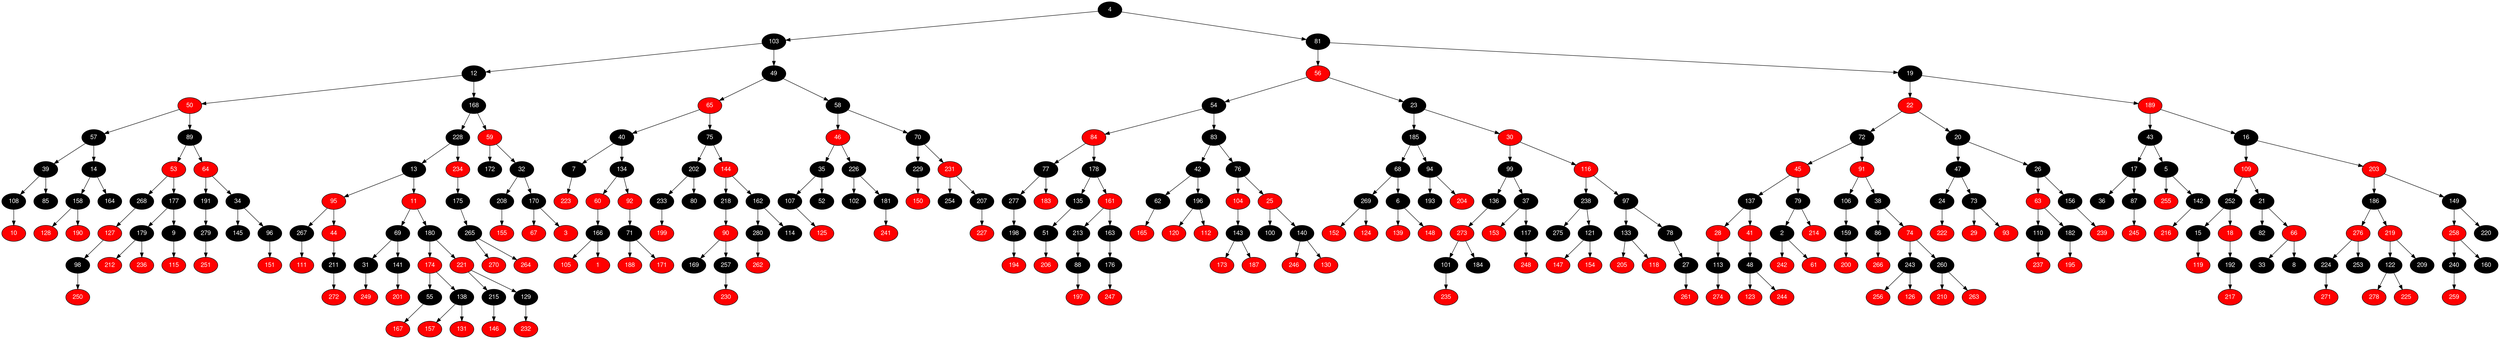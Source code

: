 digraph RB_Teste {
	node [fontname="Helvetica,Arial,sans-serif" style="filled"]
	edge [fontname="Helvetica,Arial,sans-serif" color="black"]

	{
		node [fillcolor=" black" fontcolor=" white"] 4 
		node [fillcolor=" black" fontcolor=" white"] 103 
		node [fillcolor=" black" fontcolor=" white"] 12 
		node [fillcolor=" red" fontcolor=" white"] 50 
		node [fillcolor=" black" fontcolor=" white"] 57 
		node [fillcolor=" black" fontcolor=" white"] 39 
		node [fillcolor=" black" fontcolor=" white"] 108 
		node [fillcolor=" red" fontcolor=" white"] 10 
		node [fillcolor=" black" fontcolor=" white"] 85 
		node [fillcolor=" black" fontcolor=" white"] 14 
		node [fillcolor=" black" fontcolor=" white"] 158 
		node [fillcolor=" red" fontcolor=" white"] 128 
		node [fillcolor=" red" fontcolor=" white"] 190 
		node [fillcolor=" black" fontcolor=" white"] 164 
		node [fillcolor=" black" fontcolor=" white"] 89 
		node [fillcolor=" red" fontcolor=" white"] 53 
		node [fillcolor=" black" fontcolor=" white"] 268 
		node [fillcolor=" red" fontcolor=" white"] 127 
		node [fillcolor=" black" fontcolor=" white"] 98 
		node [fillcolor=" red" fontcolor=" white"] 250 
		node [fillcolor=" black" fontcolor=" white"] 177 
		node [fillcolor=" black" fontcolor=" white"] 179 
		node [fillcolor=" red" fontcolor=" white"] 212 
		node [fillcolor=" red" fontcolor=" white"] 236 
		node [fillcolor=" black" fontcolor=" white"] 9 
		node [fillcolor=" red" fontcolor=" white"] 115 
		node [fillcolor=" red" fontcolor=" white"] 64 
		node [fillcolor=" black" fontcolor=" white"] 191 
		node [fillcolor=" black" fontcolor=" white"] 279 
		node [fillcolor=" red" fontcolor=" white"] 251 
		node [fillcolor=" black" fontcolor=" white"] 34 
		node [fillcolor=" black" fontcolor=" white"] 145 
		node [fillcolor=" black" fontcolor=" white"] 96 
		node [fillcolor=" red" fontcolor=" white"] 151 
		node [fillcolor=" black" fontcolor=" white"] 168 
		node [fillcolor=" black" fontcolor=" white"] 228 
		node [fillcolor=" black" fontcolor=" white"] 13 
		node [fillcolor=" red" fontcolor=" white"] 95 
		node [fillcolor=" black" fontcolor=" white"] 267 
		node [fillcolor=" red" fontcolor=" white"] 111 
		node [fillcolor=" red" fontcolor=" white"] 44 
		node [fillcolor=" black" fontcolor=" white"] 211 
		node [fillcolor=" red" fontcolor=" white"] 272 
		node [fillcolor=" red" fontcolor=" white"] 11 
		node [fillcolor=" black" fontcolor=" white"] 69 
		node [fillcolor=" black" fontcolor=" white"] 31 
		node [fillcolor=" red" fontcolor=" white"] 249 
		node [fillcolor=" black" fontcolor=" white"] 141 
		node [fillcolor=" red" fontcolor=" white"] 201 
		node [fillcolor=" black" fontcolor=" white"] 180 
		node [fillcolor=" red" fontcolor=" white"] 174 
		node [fillcolor=" black" fontcolor=" white"] 55 
		node [fillcolor=" red" fontcolor=" white"] 167 
		node [fillcolor=" black" fontcolor=" white"] 138 
		node [fillcolor=" red" fontcolor=" white"] 157 
		node [fillcolor=" red" fontcolor=" white"] 131 
		node [fillcolor=" red" fontcolor=" white"] 221 
		node [fillcolor=" black" fontcolor=" white"] 215 
		node [fillcolor=" red" fontcolor=" white"] 146 
		node [fillcolor=" black" fontcolor=" white"] 129 
		node [fillcolor=" red" fontcolor=" white"] 232 
		node [fillcolor=" red" fontcolor=" white"] 234 
		node [fillcolor=" black" fontcolor=" white"] 175 
		node [fillcolor=" black" fontcolor=" white"] 265 
		node [fillcolor=" red" fontcolor=" white"] 270 
		node [fillcolor=" red" fontcolor=" white"] 264 
		node [fillcolor=" red" fontcolor=" white"] 59 
		node [fillcolor=" black" fontcolor=" white"] 172 
		node [fillcolor=" black" fontcolor=" white"] 32 
		node [fillcolor=" black" fontcolor=" white"] 208 
		node [fillcolor=" red" fontcolor=" white"] 155 
		node [fillcolor=" black" fontcolor=" white"] 170 
		node [fillcolor=" red" fontcolor=" white"] 67 
		node [fillcolor=" red" fontcolor=" white"] 3 
		node [fillcolor=" black" fontcolor=" white"] 49 
		node [fillcolor=" red" fontcolor=" white"] 65 
		node [fillcolor=" black" fontcolor=" white"] 40 
		node [fillcolor=" black" fontcolor=" white"] 7 
		node [fillcolor=" red" fontcolor=" white"] 223 
		node [fillcolor=" black" fontcolor=" white"] 134 
		node [fillcolor=" red" fontcolor=" white"] 60 
		node [fillcolor=" black" fontcolor=" white"] 166 
		node [fillcolor=" red" fontcolor=" white"] 105 
		node [fillcolor=" red" fontcolor=" white"] 1 
		node [fillcolor=" red" fontcolor=" white"] 92 
		node [fillcolor=" black" fontcolor=" white"] 71 
		node [fillcolor=" red" fontcolor=" white"] 188 
		node [fillcolor=" red" fontcolor=" white"] 171 
		node [fillcolor=" black" fontcolor=" white"] 75 
		node [fillcolor=" black" fontcolor=" white"] 202 
		node [fillcolor=" black" fontcolor=" white"] 233 
		node [fillcolor=" red" fontcolor=" white"] 199 
		node [fillcolor=" black" fontcolor=" white"] 80 
		node [fillcolor=" red" fontcolor=" white"] 144 
		node [fillcolor=" black" fontcolor=" white"] 218 
		node [fillcolor=" red" fontcolor=" white"] 90 
		node [fillcolor=" black" fontcolor=" white"] 169 
		node [fillcolor=" black" fontcolor=" white"] 257 
		node [fillcolor=" red" fontcolor=" white"] 230 
		node [fillcolor=" black" fontcolor=" white"] 162 
		node [fillcolor=" black" fontcolor=" white"] 280 
		node [fillcolor=" red" fontcolor=" white"] 262 
		node [fillcolor=" black" fontcolor=" white"] 114 
		node [fillcolor=" black" fontcolor=" white"] 58 
		node [fillcolor=" red" fontcolor=" white"] 46 
		node [fillcolor=" black" fontcolor=" white"] 35 
		node [fillcolor=" black" fontcolor=" white"] 107 
		node [fillcolor=" red" fontcolor=" white"] 125 
		node [fillcolor=" black" fontcolor=" white"] 52 
		node [fillcolor=" black" fontcolor=" white"] 226 
		node [fillcolor=" black" fontcolor=" white"] 102 
		node [fillcolor=" black" fontcolor=" white"] 181 
		node [fillcolor=" red" fontcolor=" white"] 241 
		node [fillcolor=" black" fontcolor=" white"] 70 
		node [fillcolor=" black" fontcolor=" white"] 229 
		node [fillcolor=" red" fontcolor=" white"] 150 
		node [fillcolor=" red" fontcolor=" white"] 231 
		node [fillcolor=" black" fontcolor=" white"] 254 
		node [fillcolor=" black" fontcolor=" white"] 207 
		node [fillcolor=" red" fontcolor=" white"] 227 
		node [fillcolor=" black" fontcolor=" white"] 81 
		node [fillcolor=" red" fontcolor=" white"] 56 
		node [fillcolor=" black" fontcolor=" white"] 54 
		node [fillcolor=" red" fontcolor=" white"] 84 
		node [fillcolor=" black" fontcolor=" white"] 77 
		node [fillcolor=" black" fontcolor=" white"] 277 
		node [fillcolor=" black" fontcolor=" white"] 198 
		node [fillcolor=" red" fontcolor=" white"] 194 
		node [fillcolor=" red" fontcolor=" white"] 183 
		node [fillcolor=" black" fontcolor=" white"] 178 
		node [fillcolor=" black" fontcolor=" white"] 135 
		node [fillcolor=" black" fontcolor=" white"] 51 
		node [fillcolor=" red" fontcolor=" white"] 206 
		node [fillcolor=" red" fontcolor=" white"] 161 
		node [fillcolor=" black" fontcolor=" white"] 213 
		node [fillcolor=" black" fontcolor=" white"] 88 
		node [fillcolor=" red" fontcolor=" white"] 197 
		node [fillcolor=" black" fontcolor=" white"] 163 
		node [fillcolor=" black" fontcolor=" white"] 176 
		node [fillcolor=" red" fontcolor=" white"] 247 
		node [fillcolor=" black" fontcolor=" white"] 83 
		node [fillcolor=" black" fontcolor=" white"] 42 
		node [fillcolor=" black" fontcolor=" white"] 62 
		node [fillcolor=" red" fontcolor=" white"] 165 
		node [fillcolor=" black" fontcolor=" white"] 196 
		node [fillcolor=" red" fontcolor=" white"] 120 
		node [fillcolor=" red" fontcolor=" white"] 112 
		node [fillcolor=" black" fontcolor=" white"] 76 
		node [fillcolor=" red" fontcolor=" white"] 104 
		node [fillcolor=" black" fontcolor=" white"] 143 
		node [fillcolor=" red" fontcolor=" white"] 173 
		node [fillcolor=" red" fontcolor=" white"] 187 
		node [fillcolor=" red" fontcolor=" white"] 25 
		node [fillcolor=" black" fontcolor=" white"] 100 
		node [fillcolor=" black" fontcolor=" white"] 140 
		node [fillcolor=" red" fontcolor=" white"] 246 
		node [fillcolor=" red" fontcolor=" white"] 130 
		node [fillcolor=" black" fontcolor=" white"] 23 
		node [fillcolor=" black" fontcolor=" white"] 185 
		node [fillcolor=" black" fontcolor=" white"] 68 
		node [fillcolor=" black" fontcolor=" white"] 269 
		node [fillcolor=" red" fontcolor=" white"] 152 
		node [fillcolor=" red" fontcolor=" white"] 124 
		node [fillcolor=" black" fontcolor=" white"] 6 
		node [fillcolor=" red" fontcolor=" white"] 139 
		node [fillcolor=" red" fontcolor=" white"] 148 
		node [fillcolor=" black" fontcolor=" white"] 94 
		node [fillcolor=" black" fontcolor=" white"] 193 
		node [fillcolor=" red" fontcolor=" white"] 204 
		node [fillcolor=" red" fontcolor=" white"] 30 
		node [fillcolor=" black" fontcolor=" white"] 99 
		node [fillcolor=" black" fontcolor=" white"] 136 
		node [fillcolor=" red" fontcolor=" white"] 273 
		node [fillcolor=" black" fontcolor=" white"] 101 
		node [fillcolor=" red" fontcolor=" white"] 235 
		node [fillcolor=" black" fontcolor=" white"] 184 
		node [fillcolor=" black" fontcolor=" white"] 37 
		node [fillcolor=" red" fontcolor=" white"] 153 
		node [fillcolor=" black" fontcolor=" white"] 117 
		node [fillcolor=" red" fontcolor=" white"] 248 
		node [fillcolor=" red" fontcolor=" white"] 116 
		node [fillcolor=" black" fontcolor=" white"] 238 
		node [fillcolor=" black" fontcolor=" white"] 275 
		node [fillcolor=" black" fontcolor=" white"] 121 
		node [fillcolor=" red" fontcolor=" white"] 147 
		node [fillcolor=" red" fontcolor=" white"] 154 
		node [fillcolor=" black" fontcolor=" white"] 97 
		node [fillcolor=" black" fontcolor=" white"] 133 
		node [fillcolor=" red" fontcolor=" white"] 205 
		node [fillcolor=" red" fontcolor=" white"] 118 
		node [fillcolor=" black" fontcolor=" white"] 78 
		node [fillcolor=" black" fontcolor=" white"] 27 
		node [fillcolor=" red" fontcolor=" white"] 261 
		node [fillcolor=" black" fontcolor=" white"] 19 
		node [fillcolor=" red" fontcolor=" white"] 22 
		node [fillcolor=" black" fontcolor=" white"] 72 
		node [fillcolor=" red" fontcolor=" white"] 45 
		node [fillcolor=" black" fontcolor=" white"] 137 
		node [fillcolor=" red" fontcolor=" white"] 28 
		node [fillcolor=" black" fontcolor=" white"] 113 
		node [fillcolor=" red" fontcolor=" white"] 274 
		node [fillcolor=" red" fontcolor=" white"] 41 
		node [fillcolor=" black" fontcolor=" white"] 48 
		node [fillcolor=" red" fontcolor=" white"] 123 
		node [fillcolor=" red" fontcolor=" white"] 244 
		node [fillcolor=" black" fontcolor=" white"] 79 
		node [fillcolor=" black" fontcolor=" white"] 2 
		node [fillcolor=" red" fontcolor=" white"] 242 
		node [fillcolor=" red" fontcolor=" white"] 61 
		node [fillcolor=" red" fontcolor=" white"] 214 
		node [fillcolor=" red" fontcolor=" white"] 91 
		node [fillcolor=" black" fontcolor=" white"] 106 
		node [fillcolor=" black" fontcolor=" white"] 159 
		node [fillcolor=" red" fontcolor=" white"] 200 
		node [fillcolor=" black" fontcolor=" white"] 38 
		node [fillcolor=" black" fontcolor=" white"] 86 
		node [fillcolor=" red" fontcolor=" white"] 266 
		node [fillcolor=" red" fontcolor=" white"] 74 
		node [fillcolor=" black" fontcolor=" white"] 243 
		node [fillcolor=" red" fontcolor=" white"] 256 
		node [fillcolor=" red" fontcolor=" white"] 126 
		node [fillcolor=" black" fontcolor=" white"] 260 
		node [fillcolor=" red" fontcolor=" white"] 210 
		node [fillcolor=" red" fontcolor=" white"] 263 
		node [fillcolor=" black" fontcolor=" white"] 20 
		node [fillcolor=" black" fontcolor=" white"] 47 
		node [fillcolor=" black" fontcolor=" white"] 24 
		node [fillcolor=" red" fontcolor=" white"] 222 
		node [fillcolor=" black" fontcolor=" white"] 73 
		node [fillcolor=" red" fontcolor=" white"] 29 
		node [fillcolor=" red" fontcolor=" white"] 93 
		node [fillcolor=" black" fontcolor=" white"] 26 
		node [fillcolor=" red" fontcolor=" white"] 63 
		node [fillcolor=" black" fontcolor=" white"] 110 
		node [fillcolor=" red" fontcolor=" white"] 237 
		node [fillcolor=" black" fontcolor=" white"] 182 
		node [fillcolor=" red" fontcolor=" white"] 195 
		node [fillcolor=" black" fontcolor=" white"] 156 
		node [fillcolor=" red" fontcolor=" white"] 239 
		node [fillcolor=" red" fontcolor=" white"] 189 
		node [fillcolor=" black" fontcolor=" white"] 43 
		node [fillcolor=" black" fontcolor=" white"] 17 
		node [fillcolor=" black" fontcolor=" white"] 36 
		node [fillcolor=" black" fontcolor=" white"] 87 
		node [fillcolor=" red" fontcolor=" white"] 245 
		node [fillcolor=" black" fontcolor=" white"] 5 
		node [fillcolor=" red" fontcolor=" white"] 255 
		node [fillcolor=" black" fontcolor=" white"] 142 
		node [fillcolor=" red" fontcolor=" white"] 216 
		node [fillcolor=" black" fontcolor=" white"] 16 
		node [fillcolor=" red" fontcolor=" white"] 109 
		node [fillcolor=" black" fontcolor=" white"] 252 
		node [fillcolor=" black" fontcolor=" white"] 15 
		node [fillcolor=" red" fontcolor=" white"] 119 
		node [fillcolor=" red" fontcolor=" white"] 18 
		node [fillcolor=" black" fontcolor=" white"] 192 
		node [fillcolor=" red" fontcolor=" white"] 217 
		node [fillcolor=" black" fontcolor=" white"] 21 
		node [fillcolor=" black" fontcolor=" white"] 82 
		node [fillcolor=" red" fontcolor=" white"] 66 
		node [fillcolor=" black" fontcolor=" white"] 33 
		node [fillcolor=" black" fontcolor=" white"] 8 
		node [fillcolor=" red" fontcolor=" white"] 203 
		node [fillcolor=" black" fontcolor=" white"] 186 
		node [fillcolor=" red" fontcolor=" white"] 276 
		node [fillcolor=" black" fontcolor=" white"] 224 
		node [fillcolor=" red" fontcolor=" white"] 271 
		node [fillcolor=" black" fontcolor=" white"] 253 
		node [fillcolor=" red" fontcolor=" white"] 219 
		node [fillcolor=" black" fontcolor=" white"] 122 
		node [fillcolor=" red" fontcolor=" white"] 278 
		node [fillcolor=" red" fontcolor=" white"] 225 
		node [fillcolor=" black" fontcolor=" white"] 209 
		node [fillcolor=" black" fontcolor=" white"] 149 
		node [fillcolor=" red" fontcolor=" white"] 258 
		node [fillcolor=" black" fontcolor=" white"] 240 
		node [fillcolor=" red" fontcolor=" white"] 259 
		node [fillcolor=" black" fontcolor=" white"] 160 
		node [fillcolor=" black" fontcolor=" white"] 220 
	}

	4 -> 103 
	4 -> 81 
	103 -> 12 
	103 -> 49 
	12 -> 50 
	12 -> 168 
	50 -> 57 
	50 -> 89 
	57 -> 39 
	57 -> 14 
	39 -> 108 
	39 -> 85 
	108 -> 10 
	14 -> 158 
	14 -> 164 
	158 -> 128 
	158 -> 190 
	89 -> 53 
	89 -> 64 
	53 -> 268 
	53 -> 177 
	268 -> 127 
	127 -> 98 
	98 -> 250 
	177 -> 179 
	177 -> 9 
	179 -> 212 
	179 -> 236 
	9 -> 115 
	64 -> 191 
	64 -> 34 
	191 -> 279 
	279 -> 251 
	34 -> 145 
	34 -> 96 
	96 -> 151 
	168 -> 228 
	168 -> 59 
	228 -> 13 
	228 -> 234 
	13 -> 95 
	13 -> 11 
	95 -> 267 
	95 -> 44 
	267 -> 111 
	44 -> 211 
	211 -> 272 
	11 -> 69 
	11 -> 180 
	69 -> 31 
	69 -> 141 
	31 -> 249 
	141 -> 201 
	180 -> 174 
	180 -> 221 
	174 -> 55 
	174 -> 138 
	55 -> 167 
	138 -> 157 
	138 -> 131 
	221 -> 215 
	221 -> 129 
	215 -> 146 
	129 -> 232 
	234 -> 175 
	175 -> 265 
	265 -> 270 
	265 -> 264 
	59 -> 172 
	59 -> 32 
	32 -> 208 
	32 -> 170 
	208 -> 155 
	170 -> 67 
	170 -> 3 
	49 -> 65 
	49 -> 58 
	65 -> 40 
	65 -> 75 
	40 -> 7 
	40 -> 134 
	7 -> 223 
	134 -> 60 
	134 -> 92 
	60 -> 166 
	166 -> 105 
	166 -> 1 
	92 -> 71 
	71 -> 188 
	71 -> 171 
	75 -> 202 
	75 -> 144 
	202 -> 233 
	202 -> 80 
	233 -> 199 
	144 -> 218 
	144 -> 162 
	218 -> 90 
	90 -> 169 
	90 -> 257 
	257 -> 230 
	162 -> 280 
	162 -> 114 
	280 -> 262 
	58 -> 46 
	58 -> 70 
	46 -> 35 
	46 -> 226 
	35 -> 107 
	35 -> 52 
	107 -> 125 
	226 -> 102 
	226 -> 181 
	181 -> 241 
	70 -> 229 
	70 -> 231 
	229 -> 150 
	231 -> 254 
	231 -> 207 
	207 -> 227 
	81 -> 56 
	81 -> 19 
	56 -> 54 
	56 -> 23 
	54 -> 84 
	54 -> 83 
	84 -> 77 
	84 -> 178 
	77 -> 277 
	77 -> 183 
	277 -> 198 
	198 -> 194 
	178 -> 135 
	178 -> 161 
	135 -> 51 
	51 -> 206 
	161 -> 213 
	161 -> 163 
	213 -> 88 
	88 -> 197 
	163 -> 176 
	176 -> 247 
	83 -> 42 
	83 -> 76 
	42 -> 62 
	42 -> 196 
	62 -> 165 
	196 -> 120 
	196 -> 112 
	76 -> 104 
	76 -> 25 
	104 -> 143 
	143 -> 173 
	143 -> 187 
	25 -> 100 
	25 -> 140 
	140 -> 246 
	140 -> 130 
	23 -> 185 
	23 -> 30 
	185 -> 68 
	185 -> 94 
	68 -> 269 
	68 -> 6 
	269 -> 152 
	269 -> 124 
	6 -> 139 
	6 -> 148 
	94 -> 193 
	94 -> 204 
	30 -> 99 
	30 -> 116 
	99 -> 136 
	99 -> 37 
	136 -> 273 
	273 -> 101 
	273 -> 184 
	101 -> 235 
	37 -> 153 
	37 -> 117 
	117 -> 248 
	116 -> 238 
	116 -> 97 
	238 -> 275 
	238 -> 121 
	121 -> 147 
	121 -> 154 
	97 -> 133 
	97 -> 78 
	133 -> 205 
	133 -> 118 
	78 -> 27 
	27 -> 261 
	19 -> 22 
	19 -> 189 
	22 -> 72 
	22 -> 20 
	72 -> 45 
	72 -> 91 
	45 -> 137 
	45 -> 79 
	137 -> 28 
	137 -> 41 
	28 -> 113 
	113 -> 274 
	41 -> 48 
	48 -> 123 
	48 -> 244 
	79 -> 2 
	79 -> 214 
	2 -> 242 
	2 -> 61 
	91 -> 106 
	91 -> 38 
	106 -> 159 
	159 -> 200 
	38 -> 86 
	38 -> 74 
	86 -> 266 
	74 -> 243 
	74 -> 260 
	243 -> 256 
	243 -> 126 
	260 -> 210 
	260 -> 263 
	20 -> 47 
	20 -> 26 
	47 -> 24 
	47 -> 73 
	24 -> 222 
	73 -> 29 
	73 -> 93 
	26 -> 63 
	26 -> 156 
	63 -> 110 
	63 -> 182 
	110 -> 237 
	182 -> 195 
	156 -> 239 
	189 -> 43 
	189 -> 16 
	43 -> 17 
	43 -> 5 
	17 -> 36 
	17 -> 87 
	87 -> 245 
	5 -> 255 
	5 -> 142 
	142 -> 216 
	16 -> 109 
	16 -> 203 
	109 -> 252 
	109 -> 21 
	252 -> 15 
	252 -> 18 
	15 -> 119 
	18 -> 192 
	192 -> 217 
	21 -> 82 
	21 -> 66 
	66 -> 33 
	66 -> 8 
	203 -> 186 
	203 -> 149 
	186 -> 276 
	186 -> 219 
	276 -> 224 
	276 -> 253 
	224 -> 271 
	219 -> 122 
	219 -> 209 
	122 -> 278 
	122 -> 225 
	149 -> 258 
	149 -> 220 
	258 -> 240 
	258 -> 160 
	240 -> 259 
}
